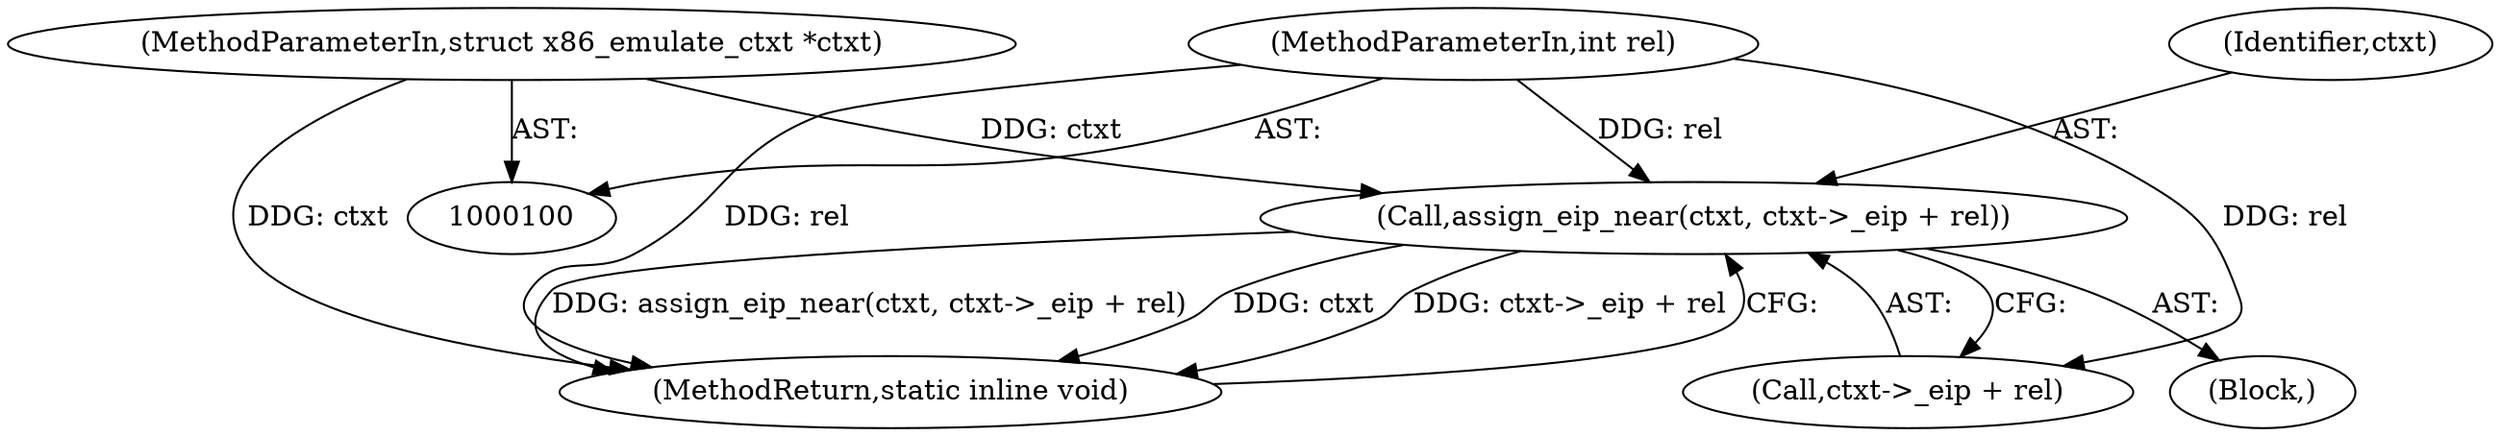 digraph "1_linux_234f3ce485d54017f15cf5e0699cff4100121601_7@pointer" {
"1000104" [label="(Call,assign_eip_near(ctxt, ctxt->_eip + rel))"];
"1000101" [label="(MethodParameterIn,struct x86_emulate_ctxt *ctxt)"];
"1000102" [label="(MethodParameterIn,int rel)"];
"1000101" [label="(MethodParameterIn,struct x86_emulate_ctxt *ctxt)"];
"1000104" [label="(Call,assign_eip_near(ctxt, ctxt->_eip + rel))"];
"1000111" [label="(MethodReturn,static inline void)"];
"1000105" [label="(Identifier,ctxt)"];
"1000106" [label="(Call,ctxt->_eip + rel)"];
"1000103" [label="(Block,)"];
"1000102" [label="(MethodParameterIn,int rel)"];
"1000104" -> "1000103"  [label="AST: "];
"1000104" -> "1000106"  [label="CFG: "];
"1000105" -> "1000104"  [label="AST: "];
"1000106" -> "1000104"  [label="AST: "];
"1000111" -> "1000104"  [label="CFG: "];
"1000104" -> "1000111"  [label="DDG: assign_eip_near(ctxt, ctxt->_eip + rel)"];
"1000104" -> "1000111"  [label="DDG: ctxt"];
"1000104" -> "1000111"  [label="DDG: ctxt->_eip + rel"];
"1000101" -> "1000104"  [label="DDG: ctxt"];
"1000102" -> "1000104"  [label="DDG: rel"];
"1000101" -> "1000100"  [label="AST: "];
"1000101" -> "1000111"  [label="DDG: ctxt"];
"1000102" -> "1000100"  [label="AST: "];
"1000102" -> "1000111"  [label="DDG: rel"];
"1000102" -> "1000106"  [label="DDG: rel"];
}
